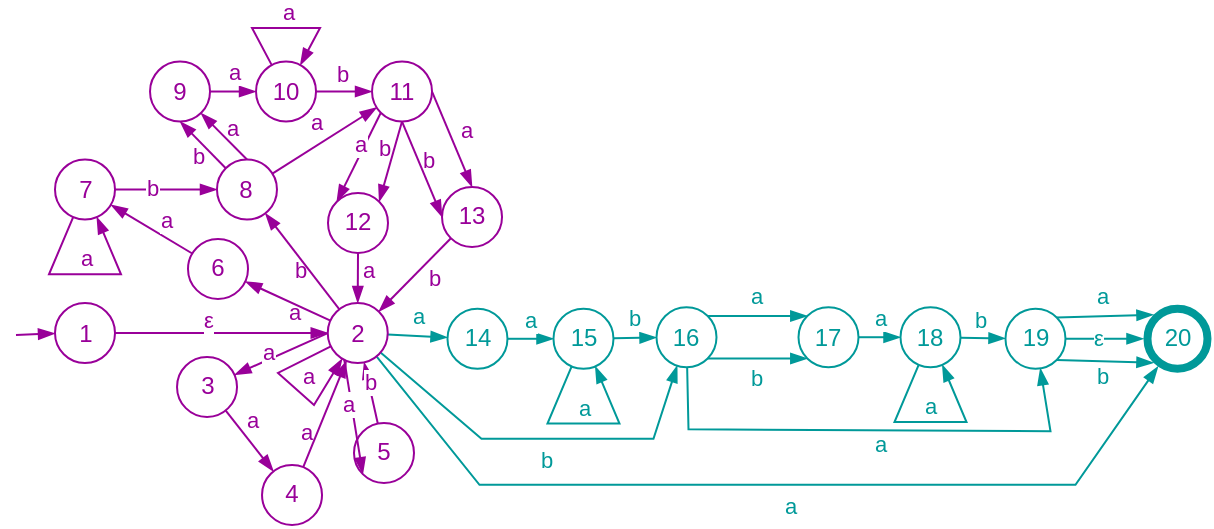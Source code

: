 <mxfile version="22.0.0" type="device">
  <diagram name="Страница — 1" id="OFkjJMPrs0O_vb34kiXz">
    <mxGraphModel dx="-843" dy="577" grid="0" gridSize="10" guides="1" tooltips="1" connect="1" arrows="1" fold="1" page="0" pageScale="1" pageWidth="827" pageHeight="1169" math="0" shadow="0">
      <root>
        <mxCell id="0" />
        <mxCell id="1" parent="0" />
        <mxCell id="RB9qQkZ6Mr-YbvBWjPKB-1" value="15" style="ellipse;whiteSpace=wrap;html=1;fontColor=#009999;strokeColor=#009999;" vertex="1" parent="1">
          <mxGeometry x="1875.74" y="267.39" width="30" height="30" as="geometry" />
        </mxCell>
        <mxCell id="RB9qQkZ6Mr-YbvBWjPKB-2" style="edgeStyle=none;shape=connector;rounded=0;orthogonalLoop=1;jettySize=auto;html=1;labelBackgroundColor=none;strokeColor=#009999;align=center;verticalAlign=middle;fontFamily=Helvetica;fontSize=11;fontColor=#009999;endArrow=blockThin;endFill=1;" edge="1" parent="1" source="RB9qQkZ6Mr-YbvBWjPKB-8" target="RB9qQkZ6Mr-YbvBWjPKB-1">
          <mxGeometry relative="1" as="geometry">
            <mxPoint x="1849.74" y="282.39" as="sourcePoint" />
            <mxPoint x="1895.74" y="320.17" as="targetPoint" />
          </mxGeometry>
        </mxCell>
        <mxCell id="RB9qQkZ6Mr-YbvBWjPKB-3" value="a" style="edgeLabel;html=1;align=center;verticalAlign=middle;resizable=0;points=[];fontSize=11;fontFamily=Helvetica;fontColor=#009999;" vertex="1" connectable="0" parent="RB9qQkZ6Mr-YbvBWjPKB-2">
          <mxGeometry x="-0.107" y="2" relative="1" as="geometry">
            <mxPoint x="1" y="-8" as="offset" />
          </mxGeometry>
        </mxCell>
        <mxCell id="RB9qQkZ6Mr-YbvBWjPKB-4" style="edgeStyle=none;shape=connector;rounded=0;orthogonalLoop=1;jettySize=auto;html=1;labelBackgroundColor=none;strokeColor=#009999;align=center;verticalAlign=middle;fontFamily=Helvetica;fontSize=11;fontColor=#009999;endArrow=blockThin;endFill=1;" edge="1" parent="1" source="RB9qQkZ6Mr-YbvBWjPKB-1" target="RB9qQkZ6Mr-YbvBWjPKB-1">
          <mxGeometry relative="1" as="geometry">
            <mxPoint x="1882.74" y="325.17" as="sourcePoint" />
            <mxPoint x="1908.74" y="325.17" as="targetPoint" />
            <Array as="points">
              <mxPoint x="1872.74" y="324.78" />
              <mxPoint x="1908.74" y="324.78" />
            </Array>
          </mxGeometry>
        </mxCell>
        <mxCell id="RB9qQkZ6Mr-YbvBWjPKB-5" value="a" style="edgeLabel;html=1;align=center;verticalAlign=middle;resizable=0;points=[];fontSize=11;fontFamily=Helvetica;fontColor=#009999;" vertex="1" connectable="0" parent="RB9qQkZ6Mr-YbvBWjPKB-4">
          <mxGeometry x="-0.107" y="2" relative="1" as="geometry">
            <mxPoint x="5" y="-6" as="offset" />
          </mxGeometry>
        </mxCell>
        <mxCell id="RB9qQkZ6Mr-YbvBWjPKB-6" style="edgeStyle=none;shape=connector;rounded=0;orthogonalLoop=1;jettySize=auto;html=1;labelBackgroundColor=none;strokeColor=#009999;align=center;verticalAlign=middle;fontFamily=Helvetica;fontSize=11;fontColor=#009999;endArrow=blockThin;endFill=1;" edge="1" parent="1" source="RB9qQkZ6Mr-YbvBWjPKB-1" target="RB9qQkZ6Mr-YbvBWjPKB-23">
          <mxGeometry relative="1" as="geometry">
            <mxPoint x="1855.74" y="315.39" as="sourcePoint" />
            <mxPoint x="1858.74" y="290.61" as="targetPoint" />
          </mxGeometry>
        </mxCell>
        <mxCell id="RB9qQkZ6Mr-YbvBWjPKB-7" value="b" style="edgeLabel;html=1;align=center;verticalAlign=middle;resizable=0;points=[];fontSize=11;fontFamily=Helvetica;fontColor=#009999;" vertex="1" connectable="0" parent="RB9qQkZ6Mr-YbvBWjPKB-6">
          <mxGeometry x="-0.107" y="2" relative="1" as="geometry">
            <mxPoint x="1" y="-8" as="offset" />
          </mxGeometry>
        </mxCell>
        <mxCell id="RB9qQkZ6Mr-YbvBWjPKB-8" value="14" style="ellipse;whiteSpace=wrap;html=1;fontColor=#009999;strokeColor=#009999;" vertex="1" parent="1">
          <mxGeometry x="1822.74" y="267.39" width="30" height="30" as="geometry" />
        </mxCell>
        <mxCell id="RB9qQkZ6Mr-YbvBWjPKB-9" style="edgeStyle=none;shape=connector;rounded=0;orthogonalLoop=1;jettySize=auto;html=1;labelBackgroundColor=none;strokeColor=#009999;align=center;verticalAlign=middle;fontFamily=Helvetica;fontSize=11;fontColor=#009999;endArrow=blockThin;endFill=1;" edge="1" parent="1" source="RB9qQkZ6Mr-YbvBWjPKB-96" target="RB9qQkZ6Mr-YbvBWjPKB-8">
          <mxGeometry relative="1" as="geometry">
            <mxPoint x="1796.74" y="282.39" as="sourcePoint" />
            <mxPoint x="1842.74" y="320.17" as="targetPoint" />
          </mxGeometry>
        </mxCell>
        <mxCell id="RB9qQkZ6Mr-YbvBWjPKB-10" value="a" style="edgeLabel;html=1;align=center;verticalAlign=middle;resizable=0;points=[];fontSize=11;fontFamily=Helvetica;fontColor=#009999;" vertex="1" connectable="0" parent="RB9qQkZ6Mr-YbvBWjPKB-9">
          <mxGeometry x="-0.107" y="2" relative="1" as="geometry">
            <mxPoint x="1" y="-8" as="offset" />
          </mxGeometry>
        </mxCell>
        <mxCell id="RB9qQkZ6Mr-YbvBWjPKB-11" style="edgeStyle=none;shape=connector;rounded=0;orthogonalLoop=1;jettySize=auto;html=1;labelBackgroundColor=none;strokeColor=#009999;align=center;verticalAlign=middle;fontFamily=Helvetica;fontSize=11;fontColor=#009999;endArrow=blockThin;endFill=1;" edge="1" parent="1" source="RB9qQkZ6Mr-YbvBWjPKB-96" target="RB9qQkZ6Mr-YbvBWjPKB-23">
          <mxGeometry relative="1" as="geometry">
            <mxPoint x="1793.087" y="292.201" as="sourcePoint" />
            <mxPoint x="1875.74" y="307.61" as="targetPoint" />
            <Array as="points">
              <mxPoint x="1839.74" y="332.39" />
              <mxPoint x="1925.74" y="332.39" />
            </Array>
          </mxGeometry>
        </mxCell>
        <mxCell id="RB9qQkZ6Mr-YbvBWjPKB-12" value="b" style="edgeLabel;html=1;align=center;verticalAlign=middle;resizable=0;points=[];fontSize=11;fontFamily=Helvetica;fontColor=#009999;" vertex="1" connectable="0" parent="RB9qQkZ6Mr-YbvBWjPKB-11">
          <mxGeometry x="0.063" y="-1" relative="1" as="geometry">
            <mxPoint x="-3" y="9" as="offset" />
          </mxGeometry>
        </mxCell>
        <mxCell id="RB9qQkZ6Mr-YbvBWjPKB-13" style="edgeStyle=none;shape=connector;rounded=0;orthogonalLoop=1;jettySize=auto;html=1;labelBackgroundColor=none;strokeColor=#009999;align=center;verticalAlign=middle;fontFamily=Helvetica;fontSize=11;fontColor=#009999;endArrow=blockThin;endFill=1;exitX=1;exitY=0;exitDx=0;exitDy=0;entryX=0;entryY=0;entryDx=0;entryDy=0;" edge="1" parent="1" source="RB9qQkZ6Mr-YbvBWjPKB-15" target="RB9qQkZ6Mr-YbvBWjPKB-16">
          <mxGeometry relative="1" as="geometry" />
        </mxCell>
        <mxCell id="RB9qQkZ6Mr-YbvBWjPKB-14" value="a" style="edgeLabel;html=1;align=center;verticalAlign=middle;resizable=0;points=[];fontSize=11;fontFamily=Helvetica;fontColor=#009999;" vertex="1" connectable="0" parent="RB9qQkZ6Mr-YbvBWjPKB-13">
          <mxGeometry x="0.063" y="-1" relative="1" as="geometry">
            <mxPoint x="-3" y="-11" as="offset" />
          </mxGeometry>
        </mxCell>
        <mxCell id="RB9qQkZ6Mr-YbvBWjPKB-15" value="19" style="ellipse;whiteSpace=wrap;html=1;fontColor=#009999;strokeColor=#009999;" vertex="1" parent="1">
          <mxGeometry x="2101.74" y="267.36" width="30" height="30" as="geometry" />
        </mxCell>
        <mxCell id="RB9qQkZ6Mr-YbvBWjPKB-16" value="20" style="ellipse;whiteSpace=wrap;html=1;fontColor=#009999;strokeColor=#009999;strokeWidth=4;perimeterSpacing=2;" vertex="1" parent="1">
          <mxGeometry x="2172.74" y="267.36" width="30" height="30" as="geometry" />
        </mxCell>
        <mxCell id="RB9qQkZ6Mr-YbvBWjPKB-17" style="edgeStyle=none;shape=connector;rounded=0;orthogonalLoop=1;jettySize=auto;html=1;labelBackgroundColor=none;strokeColor=#009999;align=center;verticalAlign=middle;fontFamily=Helvetica;fontSize=11;fontColor=#009999;endArrow=blockThin;endFill=1;exitX=1;exitY=1;exitDx=0;exitDy=0;entryX=0;entryY=1;entryDx=0;entryDy=0;" edge="1" parent="1" source="RB9qQkZ6Mr-YbvBWjPKB-15" target="RB9qQkZ6Mr-YbvBWjPKB-16">
          <mxGeometry relative="1" as="geometry">
            <mxPoint x="2132.13" y="318.97" as="sourcePoint" />
            <mxPoint x="2181.13" y="318.97" as="targetPoint" />
          </mxGeometry>
        </mxCell>
        <mxCell id="RB9qQkZ6Mr-YbvBWjPKB-18" value="b" style="edgeLabel;html=1;align=center;verticalAlign=middle;resizable=0;points=[];fontSize=11;fontFamily=Helvetica;fontColor=#009999;" vertex="1" connectable="0" parent="RB9qQkZ6Mr-YbvBWjPKB-17">
          <mxGeometry x="0.063" y="-1" relative="1" as="geometry">
            <mxPoint x="-3" y="6" as="offset" />
          </mxGeometry>
        </mxCell>
        <mxCell id="RB9qQkZ6Mr-YbvBWjPKB-19" style="edgeStyle=none;shape=connector;rounded=0;orthogonalLoop=1;jettySize=auto;html=1;labelBackgroundColor=none;strokeColor=#009999;align=center;verticalAlign=middle;fontFamily=Helvetica;fontSize=11;fontColor=#009999;endArrow=blockThin;endFill=1;" edge="1" parent="1" source="RB9qQkZ6Mr-YbvBWjPKB-15" target="RB9qQkZ6Mr-YbvBWjPKB-16">
          <mxGeometry relative="1" as="geometry">
            <mxPoint x="2136.74" y="331.84" as="sourcePoint" />
            <mxPoint x="2185.35" y="331.71" as="targetPoint" />
          </mxGeometry>
        </mxCell>
        <mxCell id="RB9qQkZ6Mr-YbvBWjPKB-20" value="ε" style="edgeLabel;html=1;align=center;verticalAlign=middle;resizable=0;points=[];fontSize=11;fontFamily=Helvetica;fontColor=#009999;" vertex="1" connectable="0" parent="RB9qQkZ6Mr-YbvBWjPKB-19">
          <mxGeometry x="0.063" y="-1" relative="1" as="geometry">
            <mxPoint x="-4" y="-2" as="offset" />
          </mxGeometry>
        </mxCell>
        <mxCell id="RB9qQkZ6Mr-YbvBWjPKB-21" style="edgeStyle=none;shape=connector;rounded=0;orthogonalLoop=1;jettySize=auto;html=1;labelBackgroundColor=none;strokeColor=#009999;align=center;verticalAlign=middle;fontFamily=Helvetica;fontSize=11;fontColor=#009999;endArrow=blockThin;endFill=1;exitX=1;exitY=0;exitDx=0;exitDy=0;entryX=0;entryY=0;entryDx=0;entryDy=0;" edge="1" parent="1" source="RB9qQkZ6Mr-YbvBWjPKB-23" target="RB9qQkZ6Mr-YbvBWjPKB-24">
          <mxGeometry relative="1" as="geometry" />
        </mxCell>
        <mxCell id="RB9qQkZ6Mr-YbvBWjPKB-22" value="a" style="edgeLabel;html=1;align=center;verticalAlign=middle;resizable=0;points=[];fontSize=11;fontFamily=Helvetica;fontColor=#009999;" vertex="1" connectable="0" parent="RB9qQkZ6Mr-YbvBWjPKB-21">
          <mxGeometry x="0.063" y="-1" relative="1" as="geometry">
            <mxPoint x="-3" y="-11" as="offset" />
          </mxGeometry>
        </mxCell>
        <mxCell id="RB9qQkZ6Mr-YbvBWjPKB-23" value="16" style="ellipse;whiteSpace=wrap;html=1;fontColor=#009999;strokeColor=#009999;" vertex="1" parent="1">
          <mxGeometry x="1927.25" y="266.61" width="30" height="30" as="geometry" />
        </mxCell>
        <mxCell id="RB9qQkZ6Mr-YbvBWjPKB-24" value="17" style="ellipse;whiteSpace=wrap;html=1;fontColor=#009999;strokeColor=#009999;strokeWidth=1;perimeterSpacing=0;" vertex="1" parent="1">
          <mxGeometry x="1998.25" y="266.61" width="30" height="30" as="geometry" />
        </mxCell>
        <mxCell id="RB9qQkZ6Mr-YbvBWjPKB-25" style="edgeStyle=none;shape=connector;rounded=0;orthogonalLoop=1;jettySize=auto;html=1;labelBackgroundColor=none;strokeColor=#009999;align=center;verticalAlign=middle;fontFamily=Helvetica;fontSize=11;fontColor=#009999;endArrow=blockThin;endFill=1;exitX=1;exitY=1;exitDx=0;exitDy=0;entryX=0;entryY=1;entryDx=0;entryDy=0;" edge="1" parent="1" source="RB9qQkZ6Mr-YbvBWjPKB-23" target="RB9qQkZ6Mr-YbvBWjPKB-24">
          <mxGeometry relative="1" as="geometry">
            <mxPoint x="1957.64" y="318.22" as="sourcePoint" />
            <mxPoint x="2006.64" y="318.22" as="targetPoint" />
          </mxGeometry>
        </mxCell>
        <mxCell id="RB9qQkZ6Mr-YbvBWjPKB-26" value="b" style="edgeLabel;html=1;align=center;verticalAlign=middle;resizable=0;points=[];fontSize=11;fontFamily=Helvetica;fontColor=#009999;" vertex="1" connectable="0" parent="RB9qQkZ6Mr-YbvBWjPKB-25">
          <mxGeometry x="0.063" y="-1" relative="1" as="geometry">
            <mxPoint x="-3" y="9" as="offset" />
          </mxGeometry>
        </mxCell>
        <mxCell id="RB9qQkZ6Mr-YbvBWjPKB-27" style="edgeStyle=none;shape=connector;rounded=0;orthogonalLoop=1;jettySize=auto;html=1;labelBackgroundColor=none;strokeColor=#009999;align=center;verticalAlign=middle;fontFamily=Helvetica;fontSize=11;fontColor=#009999;endArrow=blockThin;endFill=1;" edge="1" parent="1" source="RB9qQkZ6Mr-YbvBWjPKB-24" target="RB9qQkZ6Mr-YbvBWjPKB-31">
          <mxGeometry relative="1" as="geometry">
            <mxPoint x="2089.25" y="281.61" as="sourcePoint" />
            <mxPoint x="2132.25" y="319.39" as="targetPoint" />
          </mxGeometry>
        </mxCell>
        <mxCell id="RB9qQkZ6Mr-YbvBWjPKB-28" value="a" style="edgeLabel;html=1;align=center;verticalAlign=middle;resizable=0;points=[];fontSize=11;fontFamily=Helvetica;fontColor=#009999;" vertex="1" connectable="0" parent="RB9qQkZ6Mr-YbvBWjPKB-27">
          <mxGeometry x="-0.107" y="2" relative="1" as="geometry">
            <mxPoint x="1" y="-8" as="offset" />
          </mxGeometry>
        </mxCell>
        <mxCell id="RB9qQkZ6Mr-YbvBWjPKB-29" style="edgeStyle=none;shape=connector;rounded=0;orthogonalLoop=1;jettySize=auto;html=1;labelBackgroundColor=none;strokeColor=#009999;align=center;verticalAlign=middle;fontFamily=Helvetica;fontSize=11;fontColor=#009999;endArrow=blockThin;endFill=1;" edge="1" parent="1" source="RB9qQkZ6Mr-YbvBWjPKB-31" target="RB9qQkZ6Mr-YbvBWjPKB-15">
          <mxGeometry relative="1" as="geometry">
            <mxPoint x="2105.25" y="281.695" as="targetPoint" />
          </mxGeometry>
        </mxCell>
        <mxCell id="RB9qQkZ6Mr-YbvBWjPKB-30" value="b" style="edgeLabel;html=1;align=center;verticalAlign=middle;resizable=0;points=[];fontSize=11;fontFamily=Helvetica;fontColor=#009999;labelBackgroundColor=none;" vertex="1" connectable="0" parent="RB9qQkZ6Mr-YbvBWjPKB-29">
          <mxGeometry x="-0.052" relative="1" as="geometry">
            <mxPoint x="-1" y="-9" as="offset" />
          </mxGeometry>
        </mxCell>
        <mxCell id="RB9qQkZ6Mr-YbvBWjPKB-31" value="18" style="ellipse;whiteSpace=wrap;html=1;fontColor=#009999;strokeColor=#009999;" vertex="1" parent="1">
          <mxGeometry x="2049.25" y="266.61" width="30" height="30" as="geometry" />
        </mxCell>
        <mxCell id="RB9qQkZ6Mr-YbvBWjPKB-32" style="edgeStyle=none;shape=connector;rounded=0;orthogonalLoop=1;jettySize=auto;html=1;labelBackgroundColor=none;strokeColor=#009999;align=center;verticalAlign=middle;fontFamily=Helvetica;fontSize=11;fontColor=#009999;endArrow=blockThin;endFill=1;" edge="1" parent="1" source="RB9qQkZ6Mr-YbvBWjPKB-31" target="RB9qQkZ6Mr-YbvBWjPKB-31">
          <mxGeometry relative="1" as="geometry">
            <mxPoint x="2056.25" y="324.39" as="sourcePoint" />
            <mxPoint x="2082.25" y="324.39" as="targetPoint" />
            <Array as="points">
              <mxPoint x="2046.25" y="324.0" />
              <mxPoint x="2082.25" y="324.0" />
            </Array>
          </mxGeometry>
        </mxCell>
        <mxCell id="RB9qQkZ6Mr-YbvBWjPKB-33" value="a" style="edgeLabel;html=1;align=center;verticalAlign=middle;resizable=0;points=[];fontSize=11;fontFamily=Helvetica;fontColor=#009999;" vertex="1" connectable="0" parent="RB9qQkZ6Mr-YbvBWjPKB-32">
          <mxGeometry x="-0.107" y="2" relative="1" as="geometry">
            <mxPoint x="5" y="-6" as="offset" />
          </mxGeometry>
        </mxCell>
        <mxCell id="RB9qQkZ6Mr-YbvBWjPKB-34" style="edgeStyle=none;shape=connector;rounded=0;orthogonalLoop=1;jettySize=auto;html=1;labelBackgroundColor=none;strokeColor=#009999;align=center;verticalAlign=middle;fontFamily=Helvetica;fontSize=11;fontColor=#009999;endArrow=blockThin;endFill=1;" edge="1" parent="1" source="RB9qQkZ6Mr-YbvBWjPKB-23" target="RB9qQkZ6Mr-YbvBWjPKB-15">
          <mxGeometry relative="1" as="geometry">
            <mxPoint x="1962.25" y="366.86" as="sourcePoint" />
            <mxPoint x="2122.879" y="298.598" as="targetPoint" />
            <Array as="points">
              <mxPoint x="1943.25" y="327.61" />
              <mxPoint x="2124.25" y="328.61" />
            </Array>
          </mxGeometry>
        </mxCell>
        <mxCell id="RB9qQkZ6Mr-YbvBWjPKB-35" value="a" style="edgeLabel;html=1;align=center;verticalAlign=middle;resizable=0;points=[];fontSize=11;fontFamily=Helvetica;fontColor=#009999;" vertex="1" connectable="0" parent="RB9qQkZ6Mr-YbvBWjPKB-34">
          <mxGeometry x="0.063" y="-1" relative="1" as="geometry">
            <mxPoint x="-3" y="6" as="offset" />
          </mxGeometry>
        </mxCell>
        <mxCell id="RB9qQkZ6Mr-YbvBWjPKB-36" style="edgeStyle=none;shape=connector;rounded=0;orthogonalLoop=1;jettySize=auto;html=1;labelBackgroundColor=none;strokeColor=#009999;align=center;verticalAlign=middle;fontFamily=Helvetica;fontSize=11;fontColor=#009999;endArrow=blockThin;endFill=1;" edge="1" parent="1" source="RB9qQkZ6Mr-YbvBWjPKB-96" target="RB9qQkZ6Mr-YbvBWjPKB-16">
          <mxGeometry relative="1" as="geometry">
            <mxPoint x="1790.998" y="294.192" as="sourcePoint" />
            <mxPoint x="1993.74" y="381.84" as="targetPoint" />
            <Array as="points">
              <mxPoint x="1838.74" y="355.39" />
              <mxPoint x="2136.74" y="355.39" />
            </Array>
          </mxGeometry>
        </mxCell>
        <mxCell id="RB9qQkZ6Mr-YbvBWjPKB-37" value="a" style="edgeLabel;html=1;align=center;verticalAlign=middle;resizable=0;points=[];fontSize=11;fontFamily=Helvetica;fontColor=#009999;" vertex="1" connectable="0" parent="RB9qQkZ6Mr-YbvBWjPKB-36">
          <mxGeometry x="0.063" y="-1" relative="1" as="geometry">
            <mxPoint x="-3" y="9" as="offset" />
          </mxGeometry>
        </mxCell>
        <mxCell id="RB9qQkZ6Mr-YbvBWjPKB-38" value="4" style="ellipse;whiteSpace=wrap;html=1;fontColor=#990099;strokeColor=#990099;" vertex="1" parent="1">
          <mxGeometry x="1730.01" y="345.45" width="30" height="30" as="geometry" />
        </mxCell>
        <mxCell id="RB9qQkZ6Mr-YbvBWjPKB-39" style="edgeStyle=none;shape=connector;rounded=0;orthogonalLoop=1;jettySize=auto;html=1;labelBackgroundColor=none;strokeColor=#990099;align=center;verticalAlign=middle;fontFamily=Helvetica;fontSize=11;fontColor=#990099;endArrow=blockThin;endFill=1;" edge="1" parent="1" source="RB9qQkZ6Mr-YbvBWjPKB-41" target="RB9qQkZ6Mr-YbvBWjPKB-38">
          <mxGeometry relative="1" as="geometry">
            <mxPoint x="1752.38" y="235.79" as="sourcePoint" />
            <mxPoint x="1798.38" y="273.57" as="targetPoint" />
          </mxGeometry>
        </mxCell>
        <mxCell id="RB9qQkZ6Mr-YbvBWjPKB-40" value="a" style="edgeLabel;html=1;align=center;verticalAlign=middle;resizable=0;points=[];fontSize=11;fontFamily=Helvetica;fontColor=#990099;" vertex="1" connectable="0" parent="RB9qQkZ6Mr-YbvBWjPKB-39">
          <mxGeometry x="-0.107" y="2" relative="1" as="geometry">
            <mxPoint x="1" y="-8" as="offset" />
          </mxGeometry>
        </mxCell>
        <mxCell id="RB9qQkZ6Mr-YbvBWjPKB-41" value="3" style="ellipse;whiteSpace=wrap;html=1;fontColor=#990099;strokeColor=#990099;" vertex="1" parent="1">
          <mxGeometry x="1687.51" y="291.45" width="30" height="30" as="geometry" />
        </mxCell>
        <mxCell id="RB9qQkZ6Mr-YbvBWjPKB-42" style="edgeStyle=none;shape=connector;rounded=0;orthogonalLoop=1;jettySize=auto;html=1;labelBackgroundColor=none;strokeColor=#990099;align=center;verticalAlign=middle;fontFamily=Helvetica;fontSize=11;fontColor=#990099;endArrow=blockThin;endFill=1;exitX=0;exitY=0.5;exitDx=0;exitDy=0;" edge="1" parent="1" source="RB9qQkZ6Mr-YbvBWjPKB-96" target="RB9qQkZ6Mr-YbvBWjPKB-41">
          <mxGeometry relative="1" as="geometry">
            <mxPoint x="1700.87" y="182.82" as="sourcePoint" />
            <mxPoint x="1766.87" y="273.6" as="targetPoint" />
          </mxGeometry>
        </mxCell>
        <mxCell id="RB9qQkZ6Mr-YbvBWjPKB-43" value="a" style="edgeLabel;html=1;align=center;verticalAlign=middle;resizable=0;points=[];fontSize=11;fontFamily=Helvetica;fontColor=#990099;" vertex="1" connectable="0" parent="RB9qQkZ6Mr-YbvBWjPKB-42">
          <mxGeometry x="-0.107" y="2" relative="1" as="geometry">
            <mxPoint x="-10" y="-2" as="offset" />
          </mxGeometry>
        </mxCell>
        <mxCell id="RB9qQkZ6Mr-YbvBWjPKB-44" style="edgeStyle=none;shape=connector;rounded=0;orthogonalLoop=1;jettySize=auto;html=1;labelBackgroundColor=none;strokeColor=#990099;align=center;verticalAlign=middle;fontFamily=Helvetica;fontSize=11;fontColor=#990099;endArrow=blockThin;endFill=1;" edge="1" parent="1" source="RB9qQkZ6Mr-YbvBWjPKB-38" target="RB9qQkZ6Mr-YbvBWjPKB-96">
          <mxGeometry relative="1" as="geometry">
            <mxPoint x="1699.37" y="270.0" as="sourcePoint" />
            <mxPoint x="1883.208" y="146.891" as="targetPoint" />
          </mxGeometry>
        </mxCell>
        <mxCell id="RB9qQkZ6Mr-YbvBWjPKB-45" value="a" style="edgeLabel;html=1;align=center;verticalAlign=middle;resizable=0;points=[];fontSize=11;fontFamily=Helvetica;fontColor=#990099;labelBackgroundColor=none;" vertex="1" connectable="0" parent="RB9qQkZ6Mr-YbvBWjPKB-44">
          <mxGeometry x="-0.107" y="2" relative="1" as="geometry">
            <mxPoint x="-7" y="7" as="offset" />
          </mxGeometry>
        </mxCell>
        <mxCell id="RB9qQkZ6Mr-YbvBWjPKB-46" value="5" style="ellipse;whiteSpace=wrap;html=1;fontColor=#990099;strokeColor=#990099;" vertex="1" parent="1">
          <mxGeometry x="1776.0" y="324.45" width="30" height="30" as="geometry" />
        </mxCell>
        <mxCell id="RB9qQkZ6Mr-YbvBWjPKB-47" style="edgeStyle=none;shape=connector;rounded=0;orthogonalLoop=1;jettySize=auto;html=1;labelBackgroundColor=none;strokeColor=#990099;align=center;verticalAlign=middle;fontFamily=Helvetica;fontSize=11;fontColor=#990099;endArrow=blockThin;endFill=1;exitX=0;exitY=0;exitDx=0;exitDy=0;entryX=0;entryY=1;entryDx=0;entryDy=0;" edge="1" parent="1" source="RB9qQkZ6Mr-YbvBWjPKB-96" target="RB9qQkZ6Mr-YbvBWjPKB-46">
          <mxGeometry relative="1" as="geometry">
            <mxPoint x="1699.48" y="189.126" as="sourcePoint" />
            <mxPoint x="1797.37" y="370.6" as="targetPoint" />
          </mxGeometry>
        </mxCell>
        <mxCell id="RB9qQkZ6Mr-YbvBWjPKB-48" value="a" style="edgeLabel;html=1;align=center;verticalAlign=middle;resizable=0;points=[];fontSize=11;fontFamily=Helvetica;fontColor=#990099;" vertex="1" connectable="0" parent="RB9qQkZ6Mr-YbvBWjPKB-47">
          <mxGeometry x="-0.107" y="2" relative="1" as="geometry">
            <mxPoint x="-2" y="10" as="offset" />
          </mxGeometry>
        </mxCell>
        <mxCell id="RB9qQkZ6Mr-YbvBWjPKB-49" style="edgeStyle=none;shape=connector;rounded=0;orthogonalLoop=1;jettySize=auto;html=1;labelBackgroundColor=none;strokeColor=#990099;align=center;verticalAlign=middle;fontFamily=Helvetica;fontSize=11;fontColor=#990099;endArrow=blockThin;endFill=1;" edge="1" parent="1" source="RB9qQkZ6Mr-YbvBWjPKB-46" target="RB9qQkZ6Mr-YbvBWjPKB-96">
          <mxGeometry relative="1" as="geometry">
            <mxPoint x="1676.87" y="367.0" as="sourcePoint" />
            <mxPoint x="1886.11" y="151.513" as="targetPoint" />
          </mxGeometry>
        </mxCell>
        <mxCell id="RB9qQkZ6Mr-YbvBWjPKB-50" value="b" style="edgeLabel;html=1;align=center;verticalAlign=middle;resizable=0;points=[];fontSize=11;fontFamily=Helvetica;fontColor=#990099;" vertex="1" connectable="0" parent="RB9qQkZ6Mr-YbvBWjPKB-49">
          <mxGeometry x="-0.107" y="2" relative="1" as="geometry">
            <mxPoint x="1" y="-8" as="offset" />
          </mxGeometry>
        </mxCell>
        <mxCell id="RB9qQkZ6Mr-YbvBWjPKB-51" value="7" style="ellipse;whiteSpace=wrap;html=1;fontColor=#990099;strokeColor=#990099;" vertex="1" parent="1">
          <mxGeometry x="1626.5" y="192.76" width="30" height="30" as="geometry" />
        </mxCell>
        <mxCell id="RB9qQkZ6Mr-YbvBWjPKB-52" style="edgeStyle=none;shape=connector;rounded=0;orthogonalLoop=1;jettySize=auto;html=1;labelBackgroundColor=none;strokeColor=#990099;align=center;verticalAlign=middle;fontFamily=Helvetica;fontSize=11;fontColor=#990099;endArrow=blockThin;endFill=1;" edge="1" parent="1" source="RB9qQkZ6Mr-YbvBWjPKB-58" target="RB9qQkZ6Mr-YbvBWjPKB-51">
          <mxGeometry relative="1" as="geometry">
            <mxPoint x="1544.5" y="158.79" as="sourcePoint" />
            <mxPoint x="1590.5" y="196.57" as="targetPoint" />
          </mxGeometry>
        </mxCell>
        <mxCell id="RB9qQkZ6Mr-YbvBWjPKB-53" value="a" style="edgeLabel;html=1;align=center;verticalAlign=middle;resizable=0;points=[];fontSize=11;fontFamily=Helvetica;fontColor=#990099;" vertex="1" connectable="0" parent="RB9qQkZ6Mr-YbvBWjPKB-52">
          <mxGeometry x="-0.107" y="2" relative="1" as="geometry">
            <mxPoint x="6" y="-8" as="offset" />
          </mxGeometry>
        </mxCell>
        <mxCell id="RB9qQkZ6Mr-YbvBWjPKB-54" style="edgeStyle=none;shape=connector;rounded=0;orthogonalLoop=1;jettySize=auto;html=1;labelBackgroundColor=none;strokeColor=#990099;align=center;verticalAlign=middle;fontFamily=Helvetica;fontSize=11;fontColor=#990099;endArrow=blockThin;endFill=1;" edge="1" parent="1" source="RB9qQkZ6Mr-YbvBWjPKB-51" target="RB9qQkZ6Mr-YbvBWjPKB-51">
          <mxGeometry relative="1" as="geometry">
            <mxPoint x="1633.5" y="250.54" as="sourcePoint" />
            <mxPoint x="1659.5" y="250.54" as="targetPoint" />
            <Array as="points">
              <mxPoint x="1623.5" y="250.15" />
              <mxPoint x="1659.5" y="250.15" />
            </Array>
          </mxGeometry>
        </mxCell>
        <mxCell id="RB9qQkZ6Mr-YbvBWjPKB-55" value="a" style="edgeLabel;html=1;align=center;verticalAlign=middle;resizable=0;points=[];fontSize=11;fontFamily=Helvetica;fontColor=#990099;" vertex="1" connectable="0" parent="RB9qQkZ6Mr-YbvBWjPKB-54">
          <mxGeometry x="-0.107" y="2" relative="1" as="geometry">
            <mxPoint x="5" y="-6" as="offset" />
          </mxGeometry>
        </mxCell>
        <mxCell id="RB9qQkZ6Mr-YbvBWjPKB-56" style="edgeStyle=none;shape=connector;rounded=0;orthogonalLoop=1;jettySize=auto;html=1;labelBackgroundColor=none;strokeColor=#990099;align=center;verticalAlign=middle;fontFamily=Helvetica;fontSize=11;fontColor=#990099;endArrow=blockThin;endFill=1;" edge="1" parent="1" source="RB9qQkZ6Mr-YbvBWjPKB-51" target="RB9qQkZ6Mr-YbvBWjPKB-65">
          <mxGeometry relative="1" as="geometry">
            <mxPoint x="1563.5" y="195.33" as="sourcePoint" />
            <mxPoint x="1566.5" y="170.55" as="targetPoint" />
          </mxGeometry>
        </mxCell>
        <mxCell id="RB9qQkZ6Mr-YbvBWjPKB-57" value="b" style="edgeLabel;html=1;align=center;verticalAlign=middle;resizable=0;points=[];fontSize=11;fontFamily=Helvetica;fontColor=#990099;" vertex="1" connectable="0" parent="RB9qQkZ6Mr-YbvBWjPKB-56">
          <mxGeometry x="-0.107" y="2" relative="1" as="geometry">
            <mxPoint x="-5" y="1" as="offset" />
          </mxGeometry>
        </mxCell>
        <mxCell id="RB9qQkZ6Mr-YbvBWjPKB-58" value="6" style="ellipse;whiteSpace=wrap;html=1;fontColor=#990099;strokeColor=#990099;" vertex="1" parent="1">
          <mxGeometry x="1693" y="232.45" width="30" height="30" as="geometry" />
        </mxCell>
        <mxCell id="RB9qQkZ6Mr-YbvBWjPKB-59" style="edgeStyle=none;shape=connector;rounded=0;orthogonalLoop=1;jettySize=auto;html=1;labelBackgroundColor=none;strokeColor=#990099;align=center;verticalAlign=middle;fontFamily=Helvetica;fontSize=11;fontColor=#990099;endArrow=blockThin;endFill=1;" edge="1" parent="1" source="RB9qQkZ6Mr-YbvBWjPKB-96" target="RB9qQkZ6Mr-YbvBWjPKB-58">
          <mxGeometry relative="1" as="geometry">
            <mxPoint x="1680.012" y="201.076" as="sourcePoint" />
            <mxPoint x="1537.5" y="196.57" as="targetPoint" />
          </mxGeometry>
        </mxCell>
        <mxCell id="RB9qQkZ6Mr-YbvBWjPKB-60" value="a" style="edgeLabel;html=1;align=center;verticalAlign=middle;resizable=0;points=[];fontSize=11;fontFamily=Helvetica;fontColor=#990099;labelBackgroundColor=none;" vertex="1" connectable="0" parent="RB9qQkZ6Mr-YbvBWjPKB-59">
          <mxGeometry x="-0.107" y="2" relative="1" as="geometry">
            <mxPoint x="1" y="2" as="offset" />
          </mxGeometry>
        </mxCell>
        <mxCell id="RB9qQkZ6Mr-YbvBWjPKB-61" style="edgeStyle=none;shape=connector;rounded=0;orthogonalLoop=1;jettySize=auto;html=1;labelBackgroundColor=none;strokeColor=#990099;align=center;verticalAlign=middle;fontFamily=Helvetica;fontSize=11;fontColor=#990099;endArrow=blockThin;endFill=1;" edge="1" parent="1" source="RB9qQkZ6Mr-YbvBWjPKB-96" target="RB9qQkZ6Mr-YbvBWjPKB-65">
          <mxGeometry relative="1" as="geometry">
            <mxPoint x="1683.289" y="191.94" as="sourcePoint" />
            <mxPoint x="1583.5" y="187.55" as="targetPoint" />
          </mxGeometry>
        </mxCell>
        <mxCell id="RB9qQkZ6Mr-YbvBWjPKB-62" value="b" style="edgeLabel;html=1;align=center;verticalAlign=middle;resizable=0;points=[];fontSize=11;fontFamily=Helvetica;fontColor=#990099;labelBackgroundColor=none;" vertex="1" connectable="0" parent="RB9qQkZ6Mr-YbvBWjPKB-61">
          <mxGeometry x="0.063" y="-1" relative="1" as="geometry">
            <mxPoint x="-1" y="6" as="offset" />
          </mxGeometry>
        </mxCell>
        <mxCell id="RB9qQkZ6Mr-YbvBWjPKB-63" style="edgeStyle=none;shape=connector;rounded=0;orthogonalLoop=1;jettySize=auto;html=1;labelBackgroundColor=none;strokeColor=#990099;align=center;verticalAlign=middle;fontFamily=Helvetica;fontSize=11;fontColor=#990099;endArrow=blockThin;endFill=1;exitX=0.5;exitY=0;exitDx=0;exitDy=0;" edge="1" parent="1" source="RB9qQkZ6Mr-YbvBWjPKB-65" target="RB9qQkZ6Mr-YbvBWjPKB-66">
          <mxGeometry relative="1" as="geometry" />
        </mxCell>
        <mxCell id="RB9qQkZ6Mr-YbvBWjPKB-64" value="a" style="edgeLabel;html=1;align=center;verticalAlign=middle;resizable=0;points=[];fontSize=11;fontFamily=Helvetica;fontColor=#990099;labelBackgroundColor=none;" vertex="1" connectable="0" parent="RB9qQkZ6Mr-YbvBWjPKB-63">
          <mxGeometry x="0.063" y="-1" relative="1" as="geometry">
            <mxPoint x="4" y="-3" as="offset" />
          </mxGeometry>
        </mxCell>
        <mxCell id="RB9qQkZ6Mr-YbvBWjPKB-65" value="8" style="ellipse;whiteSpace=wrap;html=1;fontColor=#990099;strokeColor=#990099;" vertex="1" parent="1">
          <mxGeometry x="1707.49" y="192.76" width="30" height="30" as="geometry" />
        </mxCell>
        <mxCell id="RB9qQkZ6Mr-YbvBWjPKB-66" value="9" style="ellipse;whiteSpace=wrap;html=1;fontColor=#990099;strokeColor=#990099;strokeWidth=1;perimeterSpacing=0;" vertex="1" parent="1">
          <mxGeometry x="1674.01" y="143.76" width="30" height="30" as="geometry" />
        </mxCell>
        <mxCell id="RB9qQkZ6Mr-YbvBWjPKB-67" style="edgeStyle=none;shape=connector;rounded=0;orthogonalLoop=1;jettySize=auto;html=1;labelBackgroundColor=none;strokeColor=#990099;align=center;verticalAlign=middle;fontFamily=Helvetica;fontSize=11;fontColor=#990099;endArrow=blockThin;endFill=1;exitX=0;exitY=0;exitDx=0;exitDy=0;entryX=0.5;entryY=1;entryDx=0;entryDy=0;" edge="1" parent="1" source="RB9qQkZ6Mr-YbvBWjPKB-65" target="RB9qQkZ6Mr-YbvBWjPKB-66">
          <mxGeometry relative="1" as="geometry">
            <mxPoint x="1635.4" y="195.37" as="sourcePoint" />
            <mxPoint x="1684.4" y="195.37" as="targetPoint" />
          </mxGeometry>
        </mxCell>
        <mxCell id="RB9qQkZ6Mr-YbvBWjPKB-68" value="b" style="edgeLabel;html=1;align=center;verticalAlign=middle;resizable=0;points=[];fontSize=11;fontFamily=Helvetica;fontColor=#990099;labelBackgroundColor=none;" vertex="1" connectable="0" parent="RB9qQkZ6Mr-YbvBWjPKB-67">
          <mxGeometry x="0.063" y="-1" relative="1" as="geometry">
            <mxPoint x="-3" y="7" as="offset" />
          </mxGeometry>
        </mxCell>
        <mxCell id="RB9qQkZ6Mr-YbvBWjPKB-69" style="edgeStyle=none;shape=connector;rounded=0;orthogonalLoop=1;jettySize=auto;html=1;labelBackgroundColor=none;strokeColor=#990099;align=center;verticalAlign=middle;fontFamily=Helvetica;fontSize=11;fontColor=#990099;endArrow=blockThin;endFill=1;" edge="1" parent="1" source="RB9qQkZ6Mr-YbvBWjPKB-66" target="RB9qQkZ6Mr-YbvBWjPKB-73">
          <mxGeometry relative="1" as="geometry">
            <mxPoint x="1767.01" y="158.76" as="sourcePoint" />
            <mxPoint x="1810.01" y="196.54" as="targetPoint" />
          </mxGeometry>
        </mxCell>
        <mxCell id="RB9qQkZ6Mr-YbvBWjPKB-70" value="a" style="edgeLabel;html=1;align=center;verticalAlign=middle;resizable=0;points=[];fontSize=11;fontFamily=Helvetica;fontColor=#990099;" vertex="1" connectable="0" parent="RB9qQkZ6Mr-YbvBWjPKB-69">
          <mxGeometry x="-0.107" y="2" relative="1" as="geometry">
            <mxPoint x="1" y="-8" as="offset" />
          </mxGeometry>
        </mxCell>
        <mxCell id="RB9qQkZ6Mr-YbvBWjPKB-71" style="edgeStyle=none;shape=connector;rounded=0;orthogonalLoop=1;jettySize=auto;html=1;labelBackgroundColor=none;strokeColor=#990099;align=center;verticalAlign=middle;fontFamily=Helvetica;fontSize=11;fontColor=#990099;endArrow=blockThin;endFill=1;" edge="1" parent="1" source="RB9qQkZ6Mr-YbvBWjPKB-73" target="RB9qQkZ6Mr-YbvBWjPKB-78">
          <mxGeometry relative="1" as="geometry" />
        </mxCell>
        <mxCell id="RB9qQkZ6Mr-YbvBWjPKB-72" value="b" style="edgeLabel;html=1;align=center;verticalAlign=middle;resizable=0;points=[];fontSize=11;fontFamily=Helvetica;fontColor=#990099;labelBackgroundColor=none;" vertex="1" connectable="0" parent="RB9qQkZ6Mr-YbvBWjPKB-71">
          <mxGeometry x="-0.052" relative="1" as="geometry">
            <mxPoint x="-1" y="-9" as="offset" />
          </mxGeometry>
        </mxCell>
        <mxCell id="RB9qQkZ6Mr-YbvBWjPKB-73" value="10" style="ellipse;whiteSpace=wrap;html=1;fontColor=#990099;strokeColor=#990099;" vertex="1" parent="1">
          <mxGeometry x="1727.01" y="143.76" width="30" height="30" as="geometry" />
        </mxCell>
        <mxCell id="RB9qQkZ6Mr-YbvBWjPKB-74" style="edgeStyle=none;shape=connector;rounded=0;orthogonalLoop=1;jettySize=auto;html=1;labelBackgroundColor=none;strokeColor=#990099;align=center;verticalAlign=middle;fontFamily=Helvetica;fontSize=11;fontColor=#990099;endArrow=blockThin;endFill=1;" edge="1" parent="1" source="RB9qQkZ6Mr-YbvBWjPKB-73" target="RB9qQkZ6Mr-YbvBWjPKB-73">
          <mxGeometry relative="1" as="geometry">
            <mxPoint x="1734.01" y="201.54" as="sourcePoint" />
            <mxPoint x="1760.01" y="201.54" as="targetPoint" />
            <Array as="points">
              <mxPoint x="1725.01" y="127.0" />
              <mxPoint x="1759.01" y="127.0" />
            </Array>
          </mxGeometry>
        </mxCell>
        <mxCell id="RB9qQkZ6Mr-YbvBWjPKB-75" value="a" style="edgeLabel;html=1;align=center;verticalAlign=middle;resizable=0;points=[];fontSize=11;fontFamily=Helvetica;fontColor=#990099;" vertex="1" connectable="0" parent="RB9qQkZ6Mr-YbvBWjPKB-74">
          <mxGeometry x="-0.107" y="2" relative="1" as="geometry">
            <mxPoint x="5" y="-6" as="offset" />
          </mxGeometry>
        </mxCell>
        <mxCell id="RB9qQkZ6Mr-YbvBWjPKB-76" style="edgeStyle=none;shape=connector;rounded=0;orthogonalLoop=1;jettySize=auto;html=1;labelBackgroundColor=none;strokeColor=#990099;align=center;verticalAlign=middle;fontFamily=Helvetica;fontSize=11;fontColor=#990099;endArrow=blockThin;endFill=1;" edge="1" parent="1" source="RB9qQkZ6Mr-YbvBWjPKB-65" target="RB9qQkZ6Mr-YbvBWjPKB-78">
          <mxGeometry relative="1" as="geometry">
            <mxPoint x="1640.01" y="244.01" as="sourcePoint" />
            <mxPoint x="1805.01" y="246.01" as="targetPoint" />
          </mxGeometry>
        </mxCell>
        <mxCell id="RB9qQkZ6Mr-YbvBWjPKB-77" value="a" style="edgeLabel;html=1;align=center;verticalAlign=middle;resizable=0;points=[];fontSize=11;fontFamily=Helvetica;fontColor=#990099;" vertex="1" connectable="0" parent="RB9qQkZ6Mr-YbvBWjPKB-76">
          <mxGeometry x="0.063" y="-1" relative="1" as="geometry">
            <mxPoint x="-7" y="-9" as="offset" />
          </mxGeometry>
        </mxCell>
        <mxCell id="RB9qQkZ6Mr-YbvBWjPKB-78" value="11" style="ellipse;whiteSpace=wrap;html=1;fontColor=#990099;strokeColor=#990099;strokeWidth=1;perimeterSpacing=0;" vertex="1" parent="1">
          <mxGeometry x="1785.01" y="143.76" width="30" height="30" as="geometry" />
        </mxCell>
        <mxCell id="RB9qQkZ6Mr-YbvBWjPKB-79" style="edgeStyle=none;shape=connector;rounded=0;orthogonalLoop=1;jettySize=auto;html=1;labelBackgroundColor=none;strokeColor=#990099;align=center;verticalAlign=middle;fontFamily=Helvetica;fontSize=11;fontColor=#990099;endArrow=blockThin;endFill=1;exitX=0;exitY=1;exitDx=0;exitDy=0;entryX=0;entryY=0;entryDx=0;entryDy=0;" edge="1" parent="1" source="RB9qQkZ6Mr-YbvBWjPKB-78" target="RB9qQkZ6Mr-YbvBWjPKB-81">
          <mxGeometry relative="1" as="geometry">
            <mxPoint x="1884.617" y="146.003" as="sourcePoint" />
          </mxGeometry>
        </mxCell>
        <mxCell id="RB9qQkZ6Mr-YbvBWjPKB-80" value="a" style="edgeLabel;html=1;align=center;verticalAlign=middle;resizable=0;points=[];fontSize=11;fontFamily=Helvetica;fontColor=#990099;" vertex="1" connectable="0" parent="RB9qQkZ6Mr-YbvBWjPKB-79">
          <mxGeometry x="0.063" y="-1" relative="1" as="geometry">
            <mxPoint x="2" y="-8" as="offset" />
          </mxGeometry>
        </mxCell>
        <mxCell id="RB9qQkZ6Mr-YbvBWjPKB-81" value="12" style="ellipse;whiteSpace=wrap;html=1;fontColor=#990099;strokeColor=#990099;strokeWidth=1;perimeterSpacing=0;" vertex="1" parent="1">
          <mxGeometry x="1763" y="209.45" width="30" height="30" as="geometry" />
        </mxCell>
        <mxCell id="RB9qQkZ6Mr-YbvBWjPKB-82" style="edgeStyle=none;shape=connector;rounded=0;orthogonalLoop=1;jettySize=auto;html=1;labelBackgroundColor=none;strokeColor=#990099;align=center;verticalAlign=middle;fontFamily=Helvetica;fontSize=11;fontColor=#990099;endArrow=blockThin;endFill=1;exitX=0.5;exitY=1;exitDx=0;exitDy=0;entryX=1;entryY=0;entryDx=0;entryDy=0;" edge="1" parent="1" source="RB9qQkZ6Mr-YbvBWjPKB-78" target="RB9qQkZ6Mr-YbvBWjPKB-81">
          <mxGeometry relative="1" as="geometry">
            <mxPoint x="1884.617" y="167.217" as="sourcePoint" />
            <mxPoint x="1938.4" y="193.22" as="targetPoint" />
          </mxGeometry>
        </mxCell>
        <mxCell id="RB9qQkZ6Mr-YbvBWjPKB-83" value="b" style="edgeLabel;html=1;align=center;verticalAlign=middle;resizable=0;points=[];fontSize=11;fontFamily=Helvetica;fontColor=#990099;labelBackgroundColor=none;" vertex="1" connectable="0" parent="RB9qQkZ6Mr-YbvBWjPKB-82">
          <mxGeometry x="0.063" y="-1" relative="1" as="geometry">
            <mxPoint x="-2" y="-8" as="offset" />
          </mxGeometry>
        </mxCell>
        <mxCell id="RB9qQkZ6Mr-YbvBWjPKB-84" style="edgeStyle=none;shape=connector;rounded=0;orthogonalLoop=1;jettySize=auto;html=1;labelBackgroundColor=none;strokeColor=#990099;align=center;verticalAlign=middle;fontFamily=Helvetica;fontSize=11;fontColor=#990099;endArrow=blockThin;endFill=1;" edge="1" parent="1" source="RB9qQkZ6Mr-YbvBWjPKB-81" target="RB9qQkZ6Mr-YbvBWjPKB-96">
          <mxGeometry relative="1" as="geometry">
            <mxPoint x="1837.977" y="197.989" as="sourcePoint" />
            <mxPoint x="1881.894" y="139.381" as="targetPoint" />
          </mxGeometry>
        </mxCell>
        <mxCell id="RB9qQkZ6Mr-YbvBWjPKB-85" value="a" style="edgeLabel;html=1;align=center;verticalAlign=middle;resizable=0;points=[];fontSize=11;fontFamily=Helvetica;fontColor=#990099;" vertex="1" connectable="0" parent="RB9qQkZ6Mr-YbvBWjPKB-84">
          <mxGeometry x="-0.107" y="2" relative="1" as="geometry">
            <mxPoint x="3" y="-3" as="offset" />
          </mxGeometry>
        </mxCell>
        <mxCell id="RB9qQkZ6Mr-YbvBWjPKB-86" style="edgeStyle=none;shape=connector;rounded=0;orthogonalLoop=1;jettySize=auto;html=1;labelBackgroundColor=none;strokeColor=#990099;align=center;verticalAlign=middle;fontFamily=Helvetica;fontSize=11;fontColor=#990099;endArrow=blockThin;endFill=1;" edge="1" parent="1" source="RB9qQkZ6Mr-YbvBWjPKB-96" target="RB9qQkZ6Mr-YbvBWjPKB-96">
          <mxGeometry relative="1" as="geometry">
            <mxPoint x="1770.253" y="295.609" as="sourcePoint" />
            <mxPoint x="1783.475" y="294.523" as="targetPoint" />
            <Array as="points">
              <mxPoint x="1738" y="299.45" />
              <mxPoint x="1756" y="315.45" />
            </Array>
          </mxGeometry>
        </mxCell>
        <mxCell id="RB9qQkZ6Mr-YbvBWjPKB-87" value="a" style="edgeLabel;html=1;align=center;verticalAlign=middle;resizable=0;points=[];fontSize=11;fontFamily=Helvetica;fontColor=#990099;" vertex="1" connectable="0" parent="RB9qQkZ6Mr-YbvBWjPKB-86">
          <mxGeometry x="-0.107" y="2" relative="1" as="geometry">
            <mxPoint x="9" y="-1" as="offset" />
          </mxGeometry>
        </mxCell>
        <mxCell id="RB9qQkZ6Mr-YbvBWjPKB-88" style="edgeStyle=none;shape=connector;rounded=0;orthogonalLoop=1;jettySize=auto;html=1;labelBackgroundColor=none;strokeColor=#990099;align=center;verticalAlign=middle;fontFamily=Helvetica;fontSize=11;fontColor=#990099;endArrow=blockThin;endFill=1;entryX=0.5;entryY=0;entryDx=0;entryDy=0;exitX=1;exitY=0.5;exitDx=0;exitDy=0;" edge="1" parent="1" source="RB9qQkZ6Mr-YbvBWjPKB-78" target="RB9qQkZ6Mr-YbvBWjPKB-90">
          <mxGeometry relative="1" as="geometry">
            <mxPoint x="1817.01" y="134.48" as="sourcePoint" />
            <mxPoint x="1899.37" y="147.39" as="targetPoint" />
          </mxGeometry>
        </mxCell>
        <mxCell id="RB9qQkZ6Mr-YbvBWjPKB-89" value="a" style="edgeLabel;html=1;align=center;verticalAlign=middle;resizable=0;points=[];fontSize=11;fontFamily=Helvetica;fontColor=#990099;labelBackgroundColor=none;" vertex="1" connectable="0" parent="RB9qQkZ6Mr-YbvBWjPKB-88">
          <mxGeometry x="0.063" y="-1" relative="1" as="geometry">
            <mxPoint x="7" y="-7" as="offset" />
          </mxGeometry>
        </mxCell>
        <mxCell id="RB9qQkZ6Mr-YbvBWjPKB-90" value="13" style="ellipse;whiteSpace=wrap;html=1;fontColor=#990099;strokeColor=#990099;strokeWidth=1;perimeterSpacing=0;" vertex="1" parent="1">
          <mxGeometry x="1820.01" y="206.45" width="30" height="30" as="geometry" />
        </mxCell>
        <mxCell id="RB9qQkZ6Mr-YbvBWjPKB-91" style="edgeStyle=none;shape=connector;rounded=0;orthogonalLoop=1;jettySize=auto;html=1;labelBackgroundColor=none;strokeColor=#990099;align=center;verticalAlign=middle;fontFamily=Helvetica;fontSize=11;fontColor=#990099;endArrow=blockThin;endFill=1;exitX=0.5;exitY=1;exitDx=0;exitDy=0;entryX=0;entryY=0.5;entryDx=0;entryDy=0;" edge="1" parent="1" source="RB9qQkZ6Mr-YbvBWjPKB-78" target="RB9qQkZ6Mr-YbvBWjPKB-90">
          <mxGeometry relative="1" as="geometry">
            <mxPoint x="1832.007" y="154.477" as="sourcePoint" />
            <mxPoint x="1930.293" y="154.477" as="targetPoint" />
          </mxGeometry>
        </mxCell>
        <mxCell id="RB9qQkZ6Mr-YbvBWjPKB-92" value="b" style="edgeLabel;html=1;align=center;verticalAlign=middle;resizable=0;points=[];fontSize=11;fontFamily=Helvetica;fontColor=#990099;labelBackgroundColor=none;" vertex="1" connectable="0" parent="RB9qQkZ6Mr-YbvBWjPKB-91">
          <mxGeometry x="0.063" y="-1" relative="1" as="geometry">
            <mxPoint x="3" y="-7" as="offset" />
          </mxGeometry>
        </mxCell>
        <mxCell id="RB9qQkZ6Mr-YbvBWjPKB-93" style="edgeStyle=none;shape=connector;rounded=0;orthogonalLoop=1;jettySize=auto;html=1;labelBackgroundColor=none;strokeColor=#990099;align=center;verticalAlign=middle;fontFamily=Helvetica;fontSize=11;fontColor=#990099;endArrow=blockThin;endFill=1;" edge="1" parent="1" source="RB9qQkZ6Mr-YbvBWjPKB-90" target="RB9qQkZ6Mr-YbvBWjPKB-96">
          <mxGeometry relative="1" as="geometry">
            <mxPoint x="1971.01" y="242.76" as="sourcePoint" />
            <mxPoint x="1895.603" y="147.138" as="targetPoint" />
          </mxGeometry>
        </mxCell>
        <mxCell id="RB9qQkZ6Mr-YbvBWjPKB-94" value="b" style="edgeLabel;html=1;align=center;verticalAlign=middle;resizable=0;points=[];fontSize=11;fontFamily=Helvetica;fontColor=#990099;labelBackgroundColor=none;" vertex="1" connectable="0" parent="RB9qQkZ6Mr-YbvBWjPKB-93">
          <mxGeometry x="-0.107" y="2" relative="1" as="geometry">
            <mxPoint x="6" y="2" as="offset" />
          </mxGeometry>
        </mxCell>
        <mxCell id="RB9qQkZ6Mr-YbvBWjPKB-95" value="1" style="ellipse;whiteSpace=wrap;html=1;fontColor=#990099;strokeColor=#990099;" vertex="1" parent="1">
          <mxGeometry x="1626.5" y="264.52" width="30" height="30" as="geometry" />
        </mxCell>
        <mxCell id="RB9qQkZ6Mr-YbvBWjPKB-96" value="2" style="ellipse;whiteSpace=wrap;html=1;fontColor=#990099;strokeColor=#990099;" vertex="1" parent="1">
          <mxGeometry x="1762.87" y="264.52" width="30" height="30" as="geometry" />
        </mxCell>
        <mxCell id="RB9qQkZ6Mr-YbvBWjPKB-97" style="edgeStyle=none;shape=connector;rounded=0;orthogonalLoop=1;jettySize=auto;html=1;labelBackgroundColor=none;strokeColor=#990099;align=center;verticalAlign=middle;fontFamily=Helvetica;fontSize=11;fontColor=#990099;endArrow=blockThin;endFill=1;" edge="1" parent="1" source="RB9qQkZ6Mr-YbvBWjPKB-95" target="RB9qQkZ6Mr-YbvBWjPKB-96">
          <mxGeometry relative="1" as="geometry">
            <mxPoint x="1725.87" y="321.3" as="sourcePoint" />
            <mxPoint x="1762.87" y="321.3" as="targetPoint" />
          </mxGeometry>
        </mxCell>
        <mxCell id="RB9qQkZ6Mr-YbvBWjPKB-98" value="ε" style="edgeLabel;html=1;align=center;verticalAlign=middle;resizable=0;points=[];fontSize=11;fontFamily=Helvetica;fontColor=#990099;" vertex="1" connectable="0" parent="RB9qQkZ6Mr-YbvBWjPKB-97">
          <mxGeometry x="-0.182" y="1" relative="1" as="geometry">
            <mxPoint x="3" y="-6" as="offset" />
          </mxGeometry>
        </mxCell>
        <mxCell id="RB9qQkZ6Mr-YbvBWjPKB-99" style="edgeStyle=none;shape=connector;rounded=0;orthogonalLoop=1;jettySize=auto;html=1;labelBackgroundColor=none;strokeColor=#990099;align=center;verticalAlign=middle;fontFamily=Helvetica;fontSize=11;fontColor=#990099;endArrow=blockThin;endFill=1;" edge="1" parent="1" target="RB9qQkZ6Mr-YbvBWjPKB-95">
          <mxGeometry relative="1" as="geometry">
            <mxPoint x="1607" y="280.45" as="sourcePoint" />
            <mxPoint x="1708.38" y="279.35" as="targetPoint" />
          </mxGeometry>
        </mxCell>
      </root>
    </mxGraphModel>
  </diagram>
</mxfile>
